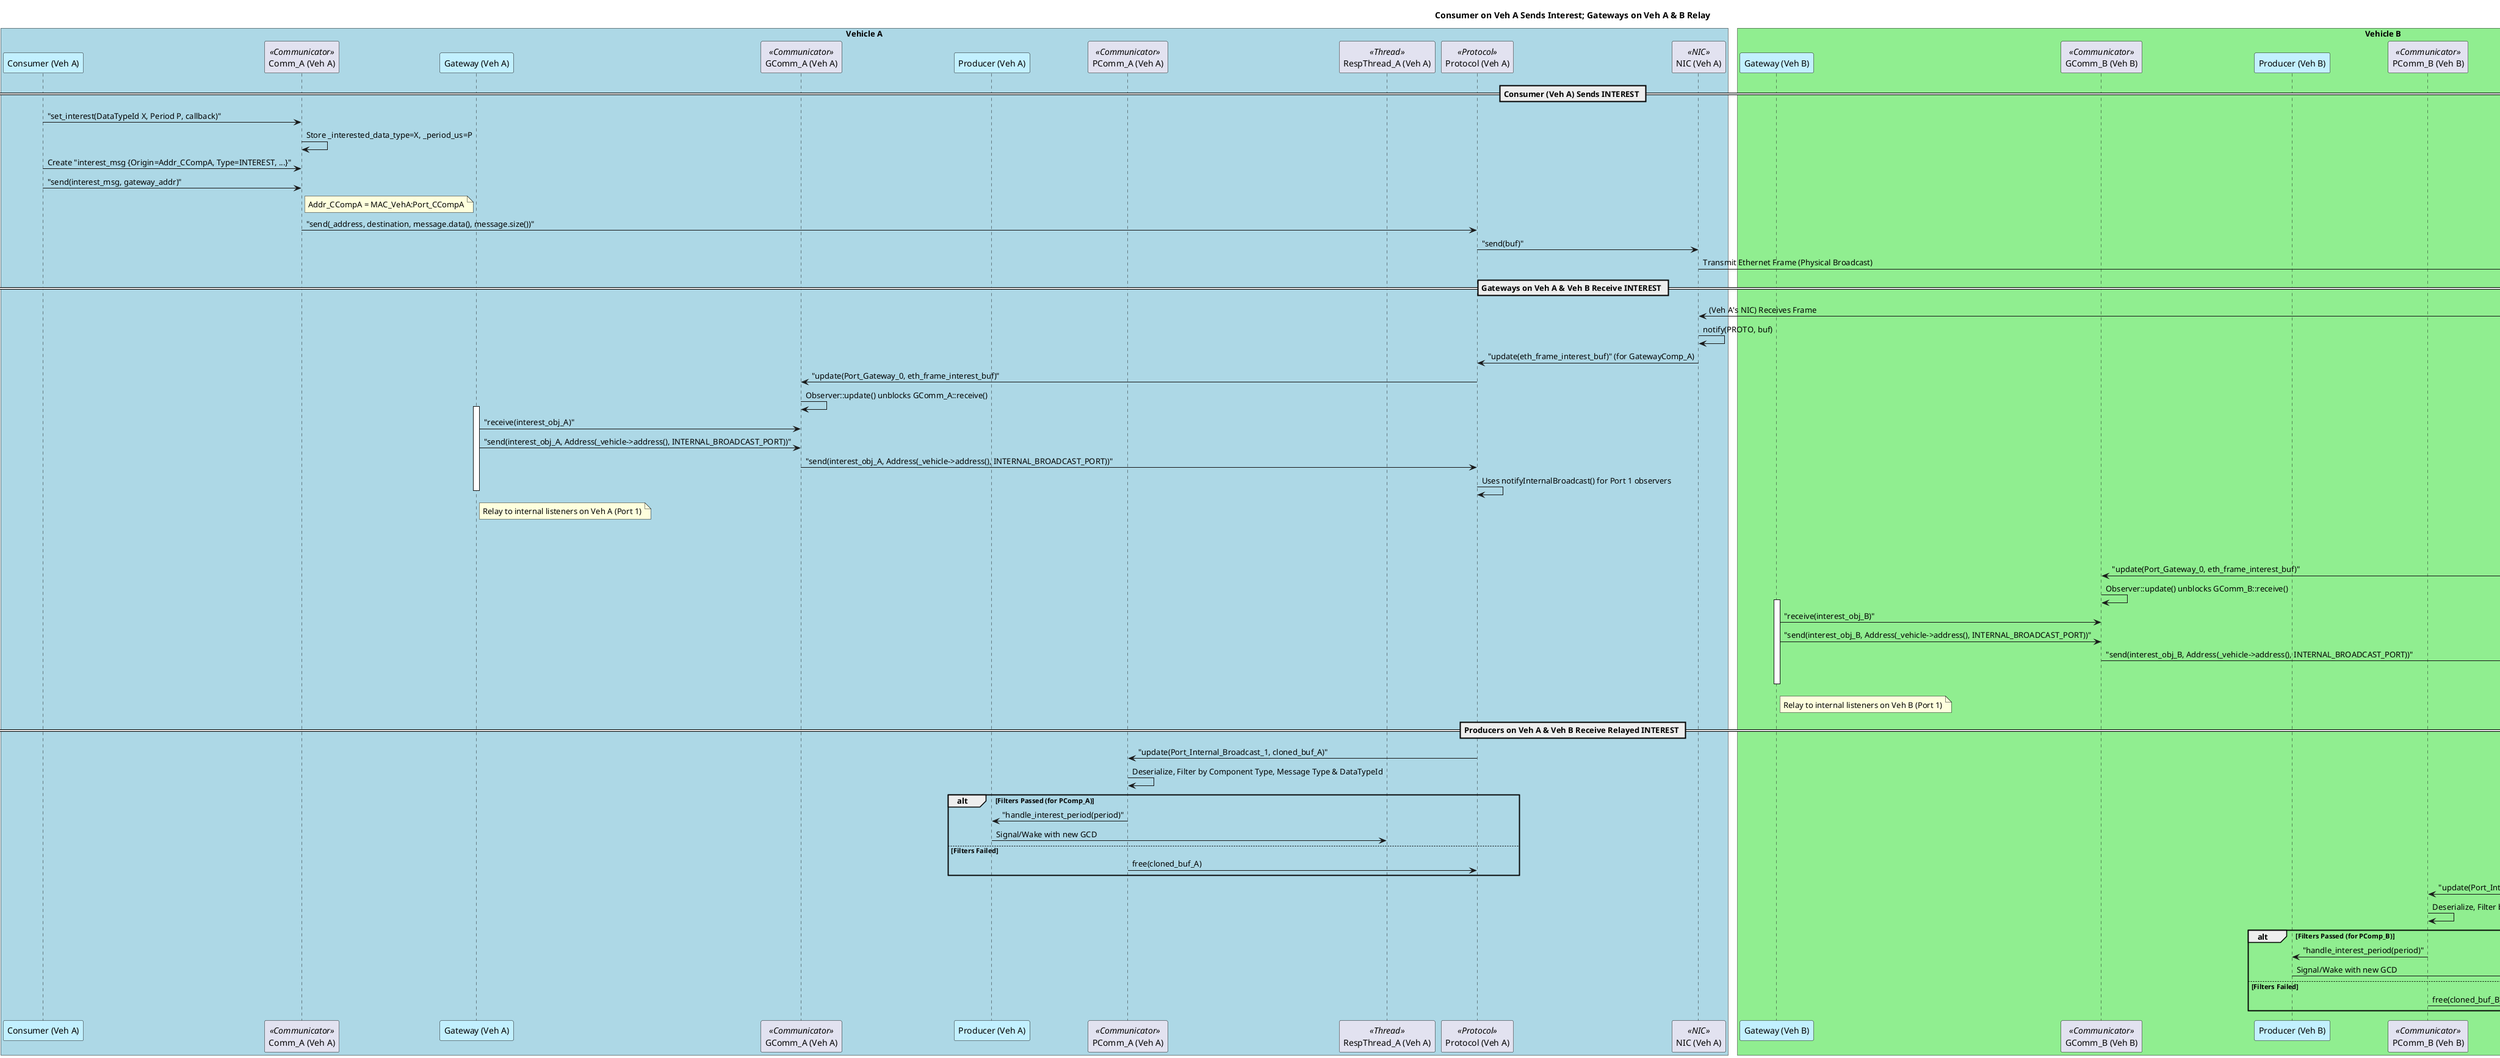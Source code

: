@startuml Consumer Interest and Gateway Relay Flow (Inter-Vehicle)

title Consumer on Veh A Sends Interest; Gateways on Veh A & B Relay

participant ConsumerComp_A as "Consumer (Veh A)" #Application
participant CComm_A as "Comm_A (Veh A)" <<Communicator>>
participant Proto_A as "Protocol (Veh A)" <<Protocol>>
participant NIC_A as "NIC (Veh A)" <<NIC>>


participant GatewayComp_A as "Gateway (Veh A)" #Application
participant GComm_A as "GComm_A (Veh A)" <<Communicator>>

participant GatewayComp_B as "Gateway (Veh B)" #Application
participant GComm_B as "GComm_B (Veh B)" <<Communicator>>
participant Proto_B as "Protocol (Veh B)" <<Protocol>>
participant NIC_B as "NIC (Veh B)" <<NIC>>

participant ProducerComp_A as "Producer (Veh A)" #Application
participant PComm_A as "PComm_A (Veh A)" <<Communicator>>
participant PRespT_A as "RespThread_A (Veh A)" <<Thread>>

participant ProducerComp_B as "Producer (Veh B)" #Application
participant PComm_B as "PComm_B (Veh B)" <<Communicator>>
participant PRespT_B as "RespThread_B (Veh B)" <<Thread>>


box "Vehicle A" #LightBlue
    participant ConsumerComp_A
    participant CComm_A
    participant GatewayComp_A
    participant GComm_A
    participant ProducerComp_A
    participant PComm_A
    participant PRespT_A
    participant Proto_A
    participant NIC_A
end box

box "Vehicle B" #LightGreen
    participant GatewayComp_B
    participant GComm_B
    participant ProducerComp_B
    participant PComm_B
    participant PRespT_B
    participant Proto_B
    participant NIC_B
end box

participant Network #Black

== Consumer (Veh A) Sends INTEREST ==
ConsumerComp_A -> CComm_A : "set_interest(DataTypeId X, Period P, callback)"
CComm_A -> CComm_A : Store _interested_data_type=X, _period_us=P
ConsumerComp_A-> CComm_A : Create "interest_msg {Origin=Addr_CCompA, Type=INTEREST, ...}"
ConsumerComp_A -> CComm_A : "send(interest_msg, gateway_addr)"
note right of CComm_A: Addr_CCompA = MAC_VehA:Port_CCompA
CComm_A -> Proto_A : "send(_address, destination, message.data(), message.size())"
Proto_A -> NIC_A : "send(buf)"
NIC_A -> Network : Transmit Ethernet Frame (Physical Broadcast)

== Gateways on Veh A & Veh B Receive INTEREST ==
Network -> NIC_A : (Veh A's NIC) Receives Frame
NIC_A -> NIC_A : notify(PROTO, buf)
NIC_A -> Proto_A : "update(eth_frame_interest_buf)" (for GatewayComp_A)
Proto_A -> GComm_A : "update(Port_Gateway_0, eth_frame_interest_buf)"
GComm_A -> GComm_A : Observer::update() unblocks GComm_A::receive()
activate GatewayComp_A
GatewayComp_A -> GComm_A : "receive(interest_obj_A)"
GatewayComp_A -> GComm_A : "send(interest_obj_A, Address(_vehicle->address(), INTERNAL_BROADCAST_PORT))"
GComm_A -> Proto_A : "send(interest_obj_A, Address(_vehicle->address(), INTERNAL_BROADCAST_PORT))"
Proto_A -> Proto_A : Uses notifyInternalBroadcast() for Port 1 observers
deactivate GatewayComp_A
note right of GatewayComp_A : Relay to internal listeners on Veh A (Port 1)

Network -> NIC_B : (Veh B's NIC) Receives Frame
NIC_B -> Proto_B : "update(eth_frame_interest_buf)" (for GatewayComp_B)
Proto_B -> GComm_B : "update(Port_Gateway_0, eth_frame_interest_buf)"
GComm_B -> GComm_B : Observer::update() unblocks GComm_B::receive()
activate GatewayComp_B
GatewayComp_B -> GComm_B : "receive(interest_obj_B)"
GatewayComp_B -> GComm_B : "send(interest_obj_B, Address(_vehicle->address(), INTERNAL_BROADCAST_PORT))"
GComm_B -> Proto_B : "send(interest_obj_B, Address(_vehicle->address(), INTERNAL_BROADCAST_PORT))"
Proto_B -> Proto_B : Uses notifyInternalBroadcast() for Port 1 observers
deactivate GatewayComp_B
note right of GatewayComp_B : Relay to internal listeners on Veh B (Port 1)

== Producers on Veh A & Veh B Receive Relayed INTEREST ==

'Relay on Vehicle A'
Proto_A -> PComm_A : "update(Port_Internal_Broadcast_1, cloned_buf_A)"
    PComm_A -> PComm_A : Deserialize, Filter by Component Type, Message Type & DataTypeId
    alt Filters Passed (for PComp_A)
        PComm_A -> ProducerComp_A : "handle_interest_period(period)"
        ProducerComp_A -> PRespT_A : Signal/Wake with new GCD
    else Filters Failed
        PComm_A -> Proto_A : free(cloned_buf_A)
    end

'Relay on Vehicle B'
Proto_B -> PComm_B : "update(Port_Internal_Broadcast_1, cloned_buf_B)"
    PComm_B -> PComm_B : Deserialize, Filter by Component Type, Message Type & DataTypeId
    alt Filters Passed (for PComp_B)
        PComm_B -> ProducerComp_B : "handle_interest_period(period)"
        ProducerComp_B -> PRespT_B : Signal/Wake with new GCD
    else Filters Failed
        PComm_B -> Proto_B : free(cloned_buf_B)
    end

@enduml